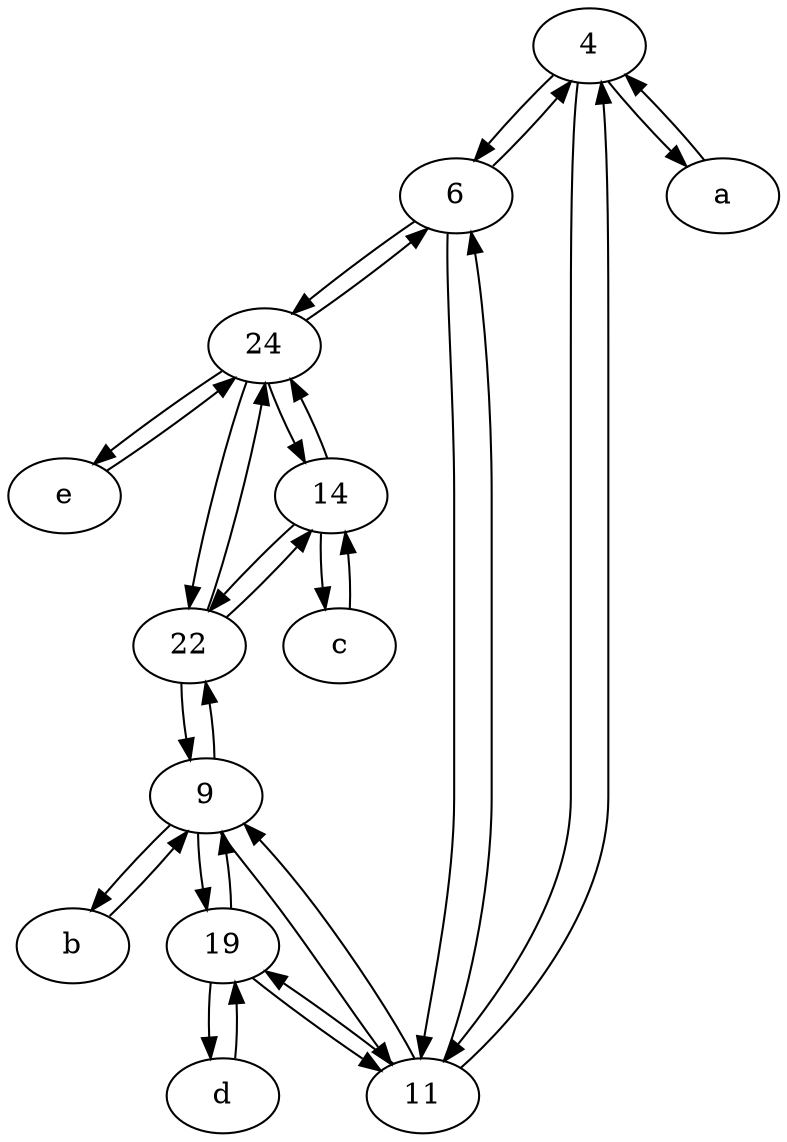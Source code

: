digraph  {
	4;
	19;
	14;
	6;
	d [pos="20,30!"];
	9;
	b [pos="50,20!"];
	11;
	24;
	e [pos="30,50!"];
	22;
	a [pos="40,10!"];
	c [pos="20,10!"];
	4 -> 6;
	24 -> e;
	b -> 9;
	24 -> 6;
	14 -> 24;
	a -> 4;
	9 -> 22;
	22 -> 24;
	9 -> 11;
	19 -> d;
	22 -> 14;
	14 -> c;
	19 -> 11;
	6 -> 24;
	24 -> 22;
	9 -> 19;
	11 -> 4;
	4 -> 11;
	6 -> 11;
	9 -> b;
	e -> 24;
	19 -> 9;
	d -> 19;
	4 -> a;
	11 -> 6;
	11 -> 9;
	22 -> 9;
	11 -> 19;
	6 -> 4;
	14 -> 22;
	24 -> 14;
	c -> 14;

	}